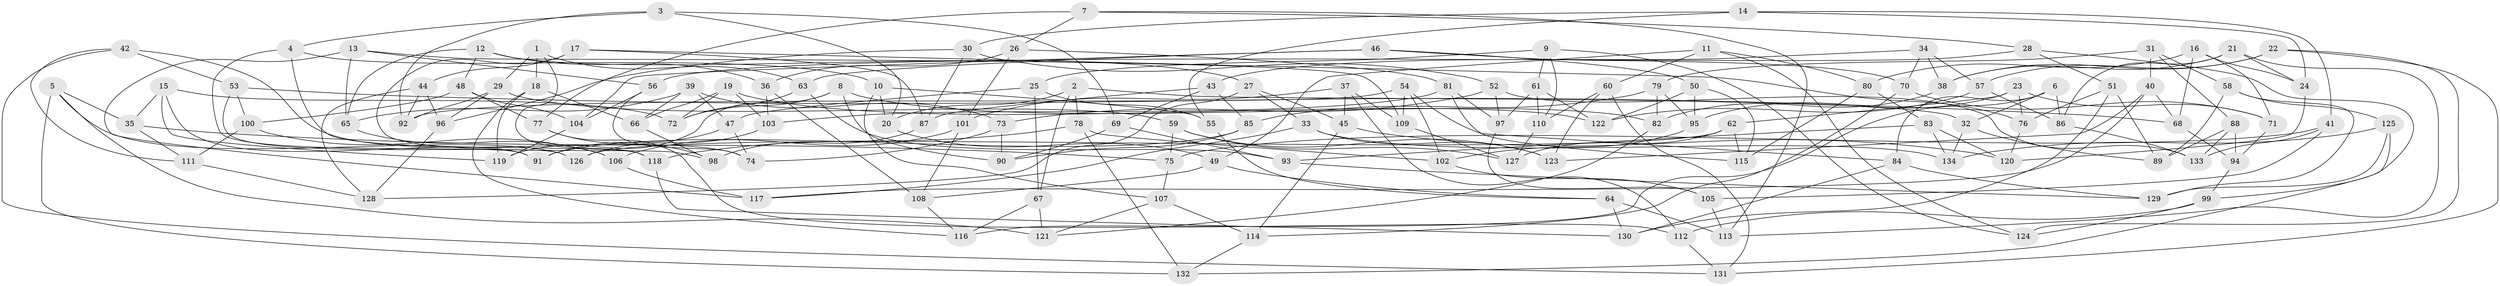 // coarse degree distribution, {5: 0.19402985074626866, 3: 0.1044776119402985, 4: 0.5074626865671642, 8: 0.04477611940298507, 10: 0.029850746268656716, 6: 0.014925373134328358, 12: 0.014925373134328358, 7: 0.07462686567164178, 15: 0.014925373134328358}
// Generated by graph-tools (version 1.1) at 2025/01/03/04/25 22:01:52]
// undirected, 134 vertices, 268 edges
graph export_dot {
graph [start="1"]
  node [color=gray90,style=filled];
  1;
  2;
  3;
  4;
  5;
  6;
  7;
  8;
  9;
  10;
  11;
  12;
  13;
  14;
  15;
  16;
  17;
  18;
  19;
  20;
  21;
  22;
  23;
  24;
  25;
  26;
  27;
  28;
  29;
  30;
  31;
  32;
  33;
  34;
  35;
  36;
  37;
  38;
  39;
  40;
  41;
  42;
  43;
  44;
  45;
  46;
  47;
  48;
  49;
  50;
  51;
  52;
  53;
  54;
  55;
  56;
  57;
  58;
  59;
  60;
  61;
  62;
  63;
  64;
  65;
  66;
  67;
  68;
  69;
  70;
  71;
  72;
  73;
  74;
  75;
  76;
  77;
  78;
  79;
  80;
  81;
  82;
  83;
  84;
  85;
  86;
  87;
  88;
  89;
  90;
  91;
  92;
  93;
  94;
  95;
  96;
  97;
  98;
  99;
  100;
  101;
  102;
  103;
  104;
  105;
  106;
  107;
  108;
  109;
  110;
  111;
  112;
  113;
  114;
  115;
  116;
  117;
  118;
  119;
  120;
  121;
  122;
  123;
  124;
  125;
  126;
  127;
  128;
  129;
  130;
  131;
  132;
  133;
  134;
  1 -- 118;
  1 -- 29;
  1 -- 63;
  1 -- 18;
  2 -- 32;
  2 -- 78;
  2 -- 20;
  2 -- 67;
  3 -- 69;
  3 -- 4;
  3 -- 20;
  3 -- 92;
  4 -- 118;
  4 -- 91;
  4 -- 10;
  5 -- 126;
  5 -- 121;
  5 -- 35;
  5 -- 132;
  6 -- 116;
  6 -- 84;
  6 -- 86;
  6 -- 32;
  7 -- 77;
  7 -- 28;
  7 -- 113;
  7 -- 26;
  8 -- 82;
  8 -- 90;
  8 -- 72;
  8 -- 119;
  9 -- 25;
  9 -- 124;
  9 -- 61;
  9 -- 110;
  10 -- 55;
  10 -- 20;
  10 -- 107;
  11 -- 60;
  11 -- 124;
  11 -- 80;
  11 -- 49;
  12 -- 36;
  12 -- 48;
  12 -- 27;
  12 -- 65;
  13 -- 117;
  13 -- 56;
  13 -- 109;
  13 -- 65;
  14 -- 30;
  14 -- 24;
  14 -- 55;
  14 -- 41;
  15 -- 91;
  15 -- 72;
  15 -- 35;
  15 -- 119;
  16 -- 80;
  16 -- 24;
  16 -- 68;
  16 -- 71;
  17 -- 76;
  17 -- 87;
  17 -- 98;
  17 -- 44;
  18 -- 116;
  18 -- 66;
  18 -- 119;
  19 -- 103;
  19 -- 66;
  19 -- 72;
  19 -- 122;
  20 -- 49;
  21 -- 113;
  21 -- 38;
  21 -- 86;
  21 -- 24;
  22 -- 38;
  22 -- 124;
  22 -- 57;
  22 -- 131;
  23 -- 71;
  23 -- 62;
  23 -- 76;
  23 -- 95;
  24 -- 120;
  25 -- 55;
  25 -- 67;
  25 -- 47;
  26 -- 101;
  26 -- 81;
  26 -- 36;
  27 -- 128;
  27 -- 45;
  27 -- 33;
  28 -- 99;
  28 -- 51;
  28 -- 56;
  29 -- 92;
  29 -- 59;
  29 -- 96;
  30 -- 52;
  30 -- 87;
  30 -- 96;
  31 -- 79;
  31 -- 88;
  31 -- 58;
  31 -- 40;
  32 -- 134;
  32 -- 89;
  33 -- 134;
  33 -- 123;
  33 -- 117;
  34 -- 57;
  34 -- 43;
  34 -- 38;
  34 -- 70;
  35 -- 75;
  35 -- 111;
  36 -- 108;
  36 -- 103;
  37 -- 112;
  37 -- 109;
  37 -- 101;
  37 -- 45;
  38 -- 82;
  39 -- 73;
  39 -- 47;
  39 -- 66;
  39 -- 65;
  40 -- 68;
  40 -- 117;
  40 -- 123;
  41 -- 133;
  41 -- 105;
  41 -- 75;
  42 -- 74;
  42 -- 111;
  42 -- 131;
  42 -- 53;
  43 -- 85;
  43 -- 69;
  43 -- 87;
  44 -- 92;
  44 -- 96;
  44 -- 128;
  45 -- 120;
  45 -- 114;
  46 -- 50;
  46 -- 63;
  46 -- 104;
  46 -- 70;
  47 -- 91;
  47 -- 74;
  48 -- 104;
  48 -- 77;
  48 -- 100;
  49 -- 108;
  49 -- 64;
  50 -- 122;
  50 -- 95;
  50 -- 115;
  51 -- 89;
  51 -- 130;
  51 -- 76;
  52 -- 97;
  52 -- 133;
  52 -- 73;
  53 -- 100;
  53 -- 68;
  53 -- 126;
  54 -- 109;
  54 -- 84;
  54 -- 92;
  54 -- 102;
  55 -- 64;
  56 -- 74;
  56 -- 104;
  57 -- 86;
  57 -- 122;
  58 -- 129;
  58 -- 125;
  58 -- 89;
  59 -- 75;
  59 -- 123;
  59 -- 127;
  60 -- 110;
  60 -- 123;
  60 -- 131;
  61 -- 97;
  61 -- 110;
  61 -- 122;
  62 -- 127;
  62 -- 115;
  62 -- 126;
  63 -- 93;
  63 -- 72;
  64 -- 113;
  64 -- 130;
  65 -- 106;
  66 -- 98;
  67 -- 121;
  67 -- 116;
  68 -- 94;
  69 -- 93;
  69 -- 90;
  70 -- 71;
  70 -- 114;
  71 -- 94;
  73 -- 74;
  73 -- 90;
  75 -- 107;
  76 -- 120;
  77 -- 112;
  77 -- 98;
  78 -- 102;
  78 -- 118;
  78 -- 132;
  79 -- 95;
  79 -- 85;
  79 -- 82;
  80 -- 115;
  80 -- 83;
  81 -- 97;
  81 -- 103;
  81 -- 115;
  82 -- 121;
  83 -- 93;
  83 -- 134;
  83 -- 120;
  84 -- 129;
  84 -- 130;
  85 -- 91;
  85 -- 90;
  86 -- 133;
  87 -- 98;
  88 -- 89;
  88 -- 133;
  88 -- 94;
  93 -- 129;
  94 -- 99;
  95 -- 102;
  96 -- 128;
  97 -- 105;
  99 -- 112;
  99 -- 124;
  100 -- 106;
  100 -- 111;
  101 -- 108;
  101 -- 106;
  102 -- 105;
  103 -- 126;
  104 -- 119;
  105 -- 113;
  106 -- 117;
  107 -- 114;
  107 -- 121;
  108 -- 116;
  109 -- 127;
  110 -- 127;
  111 -- 128;
  112 -- 131;
  114 -- 132;
  118 -- 130;
  125 -- 132;
  125 -- 129;
  125 -- 134;
}
